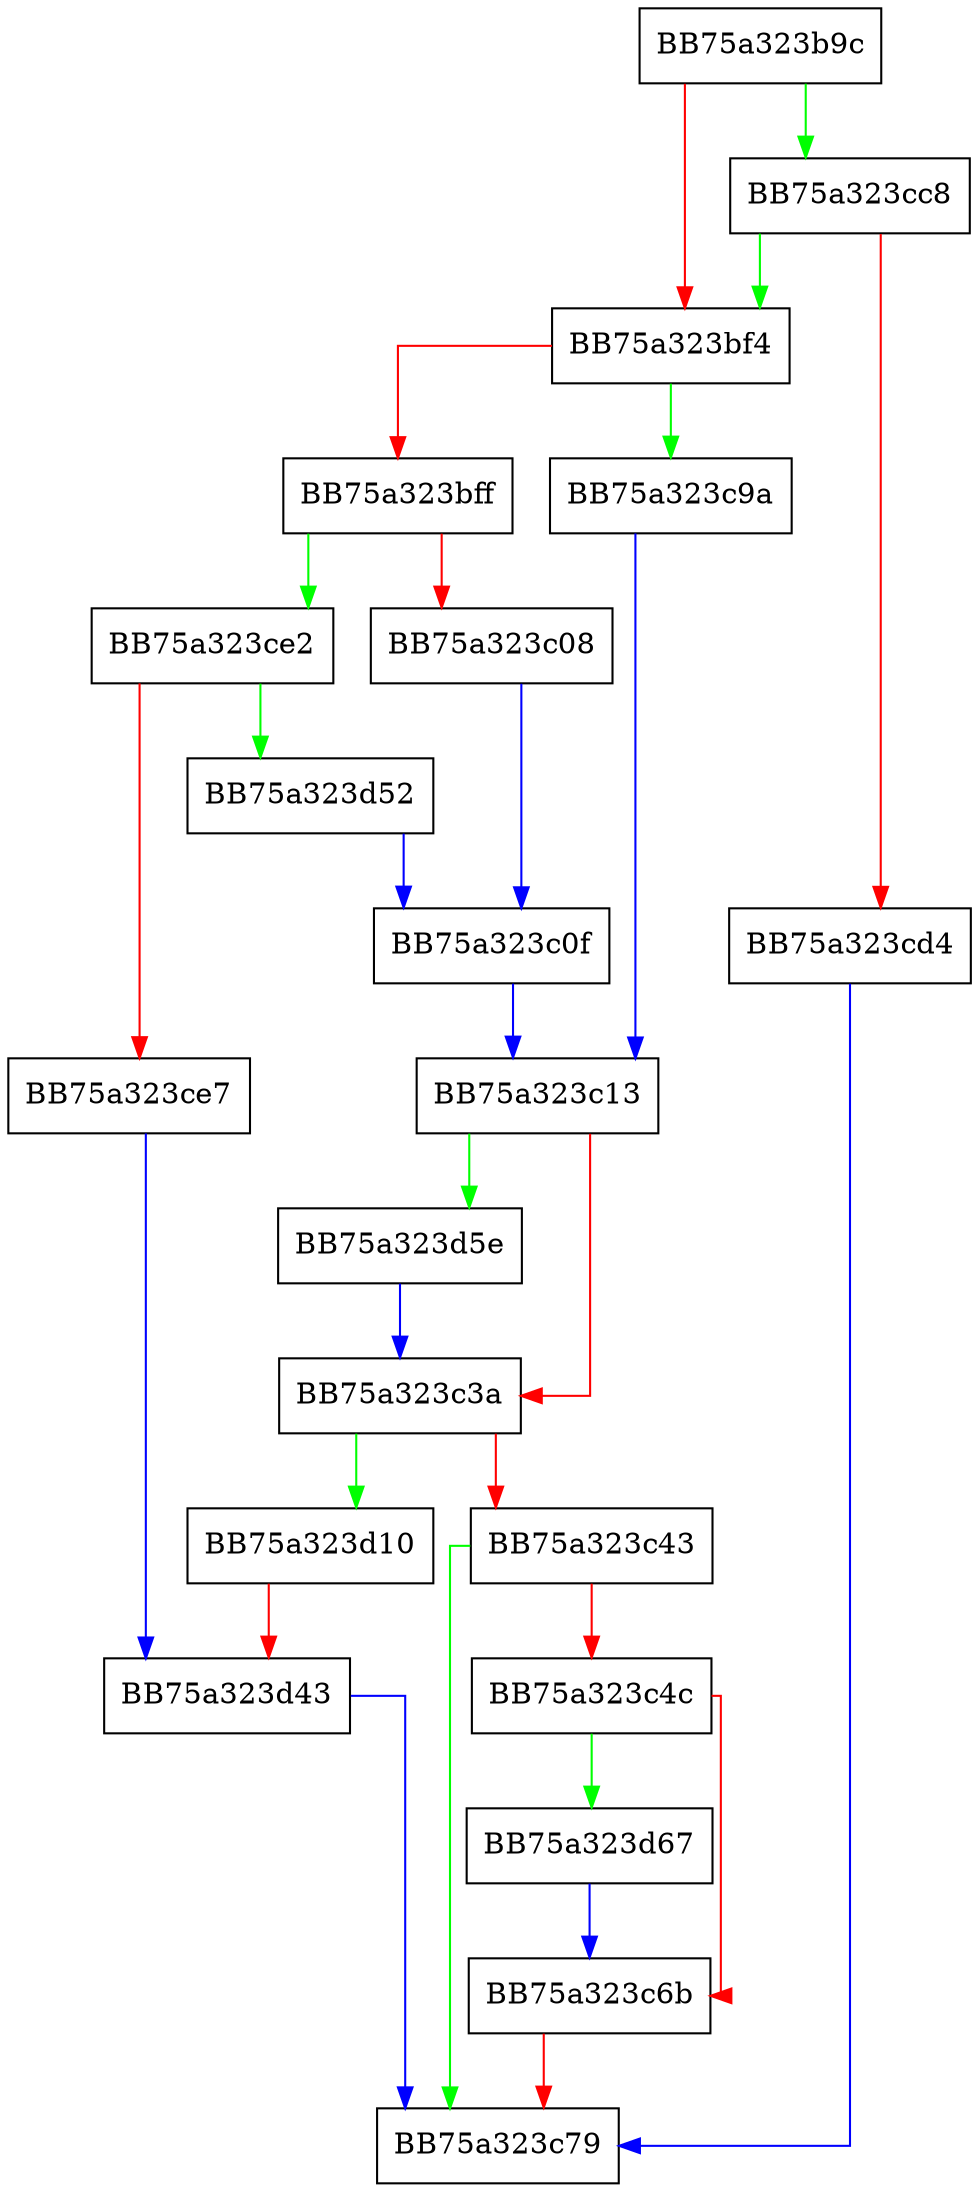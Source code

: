 digraph parse {
  node [shape="box"];
  graph [splines=ortho];
  BB75a323b9c -> BB75a323cc8 [color="green"];
  BB75a323b9c -> BB75a323bf4 [color="red"];
  BB75a323bf4 -> BB75a323c9a [color="green"];
  BB75a323bf4 -> BB75a323bff [color="red"];
  BB75a323bff -> BB75a323ce2 [color="green"];
  BB75a323bff -> BB75a323c08 [color="red"];
  BB75a323c08 -> BB75a323c0f [color="blue"];
  BB75a323c0f -> BB75a323c13 [color="blue"];
  BB75a323c13 -> BB75a323d5e [color="green"];
  BB75a323c13 -> BB75a323c3a [color="red"];
  BB75a323c3a -> BB75a323d10 [color="green"];
  BB75a323c3a -> BB75a323c43 [color="red"];
  BB75a323c43 -> BB75a323c79 [color="green"];
  BB75a323c43 -> BB75a323c4c [color="red"];
  BB75a323c4c -> BB75a323d67 [color="green"];
  BB75a323c4c -> BB75a323c6b [color="red"];
  BB75a323c6b -> BB75a323c79 [color="red"];
  BB75a323c9a -> BB75a323c13 [color="blue"];
  BB75a323cc8 -> BB75a323bf4 [color="green"];
  BB75a323cc8 -> BB75a323cd4 [color="red"];
  BB75a323cd4 -> BB75a323c79 [color="blue"];
  BB75a323ce2 -> BB75a323d52 [color="green"];
  BB75a323ce2 -> BB75a323ce7 [color="red"];
  BB75a323ce7 -> BB75a323d43 [color="blue"];
  BB75a323d10 -> BB75a323d43 [color="red"];
  BB75a323d43 -> BB75a323c79 [color="blue"];
  BB75a323d52 -> BB75a323c0f [color="blue"];
  BB75a323d5e -> BB75a323c3a [color="blue"];
  BB75a323d67 -> BB75a323c6b [color="blue"];
}